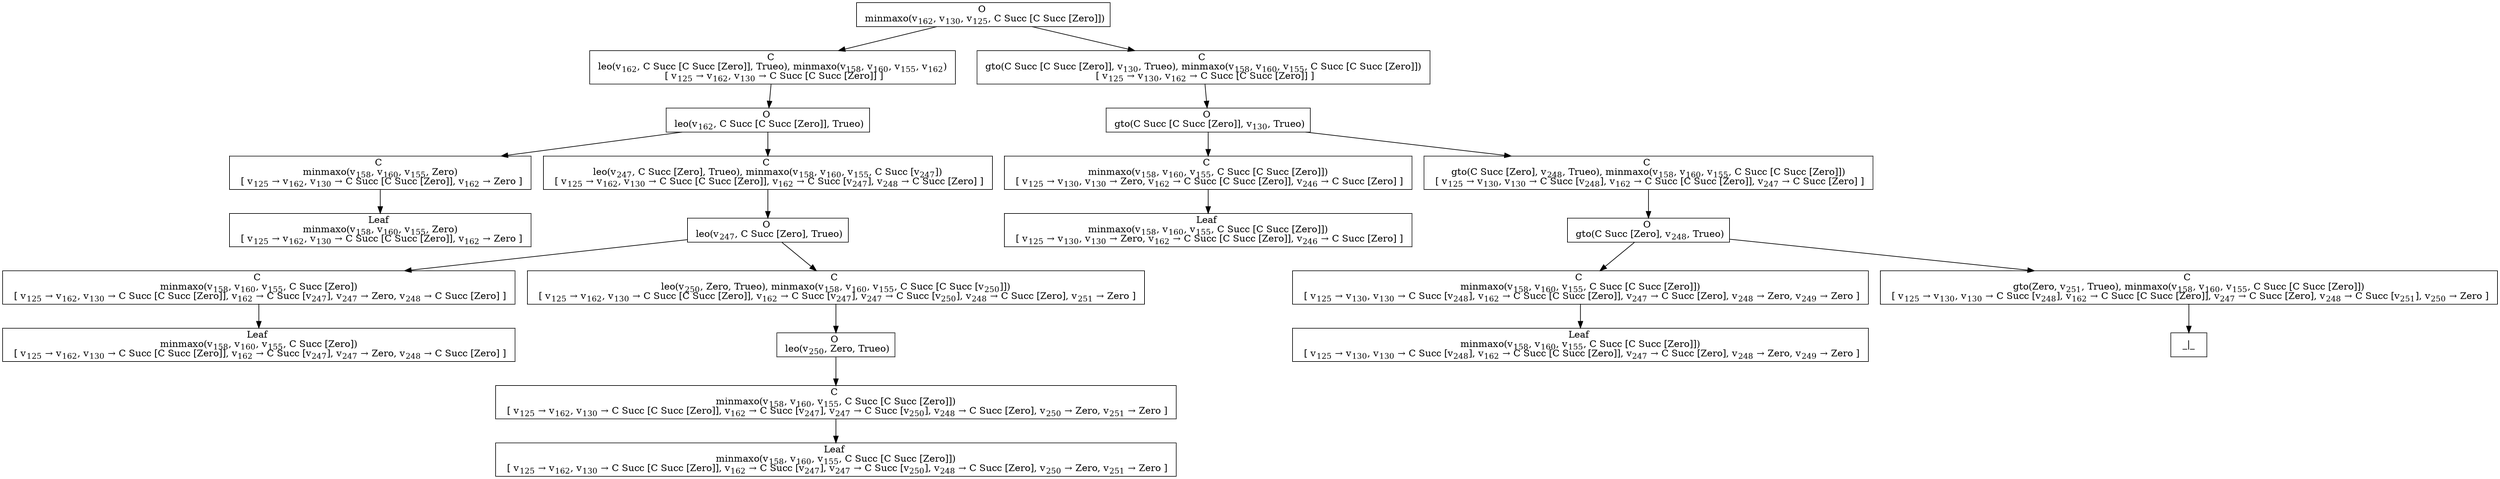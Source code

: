 digraph {
    graph [rankdir=TB
          ,bgcolor=transparent];
    node [shape=box
         ,fillcolor=white
         ,style=filled];
    0 [label=<O <BR/> minmaxo(v<SUB>162</SUB>, v<SUB>130</SUB>, v<SUB>125</SUB>, C Succ [C Succ [Zero]])>];
    1 [label=<C <BR/> leo(v<SUB>162</SUB>, C Succ [C Succ [Zero]], Trueo), minmaxo(v<SUB>158</SUB>, v<SUB>160</SUB>, v<SUB>155</SUB>, v<SUB>162</SUB>) <BR/>  [ v<SUB>125</SUB> &rarr; v<SUB>162</SUB>, v<SUB>130</SUB> &rarr; C Succ [C Succ [Zero]] ] >];
    2 [label=<C <BR/> gto(C Succ [C Succ [Zero]], v<SUB>130</SUB>, Trueo), minmaxo(v<SUB>158</SUB>, v<SUB>160</SUB>, v<SUB>155</SUB>, C Succ [C Succ [Zero]]) <BR/>  [ v<SUB>125</SUB> &rarr; v<SUB>130</SUB>, v<SUB>162</SUB> &rarr; C Succ [C Succ [Zero]] ] >];
    3 [label=<O <BR/> leo(v<SUB>162</SUB>, C Succ [C Succ [Zero]], Trueo)>];
    4 [label=<C <BR/> minmaxo(v<SUB>158</SUB>, v<SUB>160</SUB>, v<SUB>155</SUB>, Zero) <BR/>  [ v<SUB>125</SUB> &rarr; v<SUB>162</SUB>, v<SUB>130</SUB> &rarr; C Succ [C Succ [Zero]], v<SUB>162</SUB> &rarr; Zero ] >];
    5 [label=<C <BR/> leo(v<SUB>247</SUB>, C Succ [Zero], Trueo), minmaxo(v<SUB>158</SUB>, v<SUB>160</SUB>, v<SUB>155</SUB>, C Succ [v<SUB>247</SUB>]) <BR/>  [ v<SUB>125</SUB> &rarr; v<SUB>162</SUB>, v<SUB>130</SUB> &rarr; C Succ [C Succ [Zero]], v<SUB>162</SUB> &rarr; C Succ [v<SUB>247</SUB>], v<SUB>248</SUB> &rarr; C Succ [Zero] ] >];
    6 [label=<Leaf <BR/> minmaxo(v<SUB>158</SUB>, v<SUB>160</SUB>, v<SUB>155</SUB>, Zero) <BR/>  [ v<SUB>125</SUB> &rarr; v<SUB>162</SUB>, v<SUB>130</SUB> &rarr; C Succ [C Succ [Zero]], v<SUB>162</SUB> &rarr; Zero ] >];
    7 [label=<O <BR/> leo(v<SUB>247</SUB>, C Succ [Zero], Trueo)>];
    8 [label=<C <BR/> minmaxo(v<SUB>158</SUB>, v<SUB>160</SUB>, v<SUB>155</SUB>, C Succ [Zero]) <BR/>  [ v<SUB>125</SUB> &rarr; v<SUB>162</SUB>, v<SUB>130</SUB> &rarr; C Succ [C Succ [Zero]], v<SUB>162</SUB> &rarr; C Succ [v<SUB>247</SUB>], v<SUB>247</SUB> &rarr; Zero, v<SUB>248</SUB> &rarr; C Succ [Zero] ] >];
    9 [label=<C <BR/> leo(v<SUB>250</SUB>, Zero, Trueo), minmaxo(v<SUB>158</SUB>, v<SUB>160</SUB>, v<SUB>155</SUB>, C Succ [C Succ [v<SUB>250</SUB>]]) <BR/>  [ v<SUB>125</SUB> &rarr; v<SUB>162</SUB>, v<SUB>130</SUB> &rarr; C Succ [C Succ [Zero]], v<SUB>162</SUB> &rarr; C Succ [v<SUB>247</SUB>], v<SUB>247</SUB> &rarr; C Succ [v<SUB>250</SUB>], v<SUB>248</SUB> &rarr; C Succ [Zero], v<SUB>251</SUB> &rarr; Zero ] >];
    10 [label=<Leaf <BR/> minmaxo(v<SUB>158</SUB>, v<SUB>160</SUB>, v<SUB>155</SUB>, C Succ [Zero]) <BR/>  [ v<SUB>125</SUB> &rarr; v<SUB>162</SUB>, v<SUB>130</SUB> &rarr; C Succ [C Succ [Zero]], v<SUB>162</SUB> &rarr; C Succ [v<SUB>247</SUB>], v<SUB>247</SUB> &rarr; Zero, v<SUB>248</SUB> &rarr; C Succ [Zero] ] >];
    11 [label=<O <BR/> leo(v<SUB>250</SUB>, Zero, Trueo)>];
    12 [label=<C <BR/> minmaxo(v<SUB>158</SUB>, v<SUB>160</SUB>, v<SUB>155</SUB>, C Succ [C Succ [Zero]]) <BR/>  [ v<SUB>125</SUB> &rarr; v<SUB>162</SUB>, v<SUB>130</SUB> &rarr; C Succ [C Succ [Zero]], v<SUB>162</SUB> &rarr; C Succ [v<SUB>247</SUB>], v<SUB>247</SUB> &rarr; C Succ [v<SUB>250</SUB>], v<SUB>248</SUB> &rarr; C Succ [Zero], v<SUB>250</SUB> &rarr; Zero, v<SUB>251</SUB> &rarr; Zero ] >];
    13 [label=<Leaf <BR/> minmaxo(v<SUB>158</SUB>, v<SUB>160</SUB>, v<SUB>155</SUB>, C Succ [C Succ [Zero]]) <BR/>  [ v<SUB>125</SUB> &rarr; v<SUB>162</SUB>, v<SUB>130</SUB> &rarr; C Succ [C Succ [Zero]], v<SUB>162</SUB> &rarr; C Succ [v<SUB>247</SUB>], v<SUB>247</SUB> &rarr; C Succ [v<SUB>250</SUB>], v<SUB>248</SUB> &rarr; C Succ [Zero], v<SUB>250</SUB> &rarr; Zero, v<SUB>251</SUB> &rarr; Zero ] >];
    14 [label=<O <BR/> gto(C Succ [C Succ [Zero]], v<SUB>130</SUB>, Trueo)>];
    15 [label=<C <BR/> minmaxo(v<SUB>158</SUB>, v<SUB>160</SUB>, v<SUB>155</SUB>, C Succ [C Succ [Zero]]) <BR/>  [ v<SUB>125</SUB> &rarr; v<SUB>130</SUB>, v<SUB>130</SUB> &rarr; Zero, v<SUB>162</SUB> &rarr; C Succ [C Succ [Zero]], v<SUB>246</SUB> &rarr; C Succ [Zero] ] >];
    16 [label=<C <BR/> gto(C Succ [Zero], v<SUB>248</SUB>, Trueo), minmaxo(v<SUB>158</SUB>, v<SUB>160</SUB>, v<SUB>155</SUB>, C Succ [C Succ [Zero]]) <BR/>  [ v<SUB>125</SUB> &rarr; v<SUB>130</SUB>, v<SUB>130</SUB> &rarr; C Succ [v<SUB>248</SUB>], v<SUB>162</SUB> &rarr; C Succ [C Succ [Zero]], v<SUB>247</SUB> &rarr; C Succ [Zero] ] >];
    17 [label=<Leaf <BR/> minmaxo(v<SUB>158</SUB>, v<SUB>160</SUB>, v<SUB>155</SUB>, C Succ [C Succ [Zero]]) <BR/>  [ v<SUB>125</SUB> &rarr; v<SUB>130</SUB>, v<SUB>130</SUB> &rarr; Zero, v<SUB>162</SUB> &rarr; C Succ [C Succ [Zero]], v<SUB>246</SUB> &rarr; C Succ [Zero] ] >];
    18 [label=<O <BR/> gto(C Succ [Zero], v<SUB>248</SUB>, Trueo)>];
    19 [label=<C <BR/> minmaxo(v<SUB>158</SUB>, v<SUB>160</SUB>, v<SUB>155</SUB>, C Succ [C Succ [Zero]]) <BR/>  [ v<SUB>125</SUB> &rarr; v<SUB>130</SUB>, v<SUB>130</SUB> &rarr; C Succ [v<SUB>248</SUB>], v<SUB>162</SUB> &rarr; C Succ [C Succ [Zero]], v<SUB>247</SUB> &rarr; C Succ [Zero], v<SUB>248</SUB> &rarr; Zero, v<SUB>249</SUB> &rarr; Zero ] >];
    20 [label=<C <BR/> gto(Zero, v<SUB>251</SUB>, Trueo), minmaxo(v<SUB>158</SUB>, v<SUB>160</SUB>, v<SUB>155</SUB>, C Succ [C Succ [Zero]]) <BR/>  [ v<SUB>125</SUB> &rarr; v<SUB>130</SUB>, v<SUB>130</SUB> &rarr; C Succ [v<SUB>248</SUB>], v<SUB>162</SUB> &rarr; C Succ [C Succ [Zero]], v<SUB>247</SUB> &rarr; C Succ [Zero], v<SUB>248</SUB> &rarr; C Succ [v<SUB>251</SUB>], v<SUB>250</SUB> &rarr; Zero ] >];
    21 [label=<Leaf <BR/> minmaxo(v<SUB>158</SUB>, v<SUB>160</SUB>, v<SUB>155</SUB>, C Succ [C Succ [Zero]]) <BR/>  [ v<SUB>125</SUB> &rarr; v<SUB>130</SUB>, v<SUB>130</SUB> &rarr; C Succ [v<SUB>248</SUB>], v<SUB>162</SUB> &rarr; C Succ [C Succ [Zero]], v<SUB>247</SUB> &rarr; C Succ [Zero], v<SUB>248</SUB> &rarr; Zero, v<SUB>249</SUB> &rarr; Zero ] >];
    22 [label=<_|_>];
    0 -> 1 [label=""];
    0 -> 2 [label=""];
    1 -> 3 [label=""];
    2 -> 14 [label=""];
    3 -> 4 [label=""];
    3 -> 5 [label=""];
    4 -> 6 [label=""];
    5 -> 7 [label=""];
    7 -> 8 [label=""];
    7 -> 9 [label=""];
    8 -> 10 [label=""];
    9 -> 11 [label=""];
    11 -> 12 [label=""];
    12 -> 13 [label=""];
    14 -> 15 [label=""];
    14 -> 16 [label=""];
    15 -> 17 [label=""];
    16 -> 18 [label=""];
    18 -> 19 [label=""];
    18 -> 20 [label=""];
    19 -> 21 [label=""];
    20 -> 22 [label=""];
}